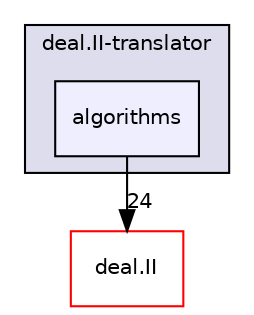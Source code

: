digraph "include/deal.II-translator/algorithms" {
  compound=true
  node [ fontsize="10", fontname="Helvetica"];
  edge [ labelfontsize="10", labelfontname="Helvetica"];
  subgraph clusterdir_386d89ad50a3909c2af5a93b48d2c3ff {
    graph [ bgcolor="#ddddee", pencolor="black", label="deal.II-translator" fontname="Helvetica", fontsize="10", URL="dir_386d89ad50a3909c2af5a93b48d2c3ff.html"]
  dir_82bd2249df614e3fc1b0034abb0e4065 [shape=box, label="algorithms", style="filled", fillcolor="#eeeeff", pencolor="black", URL="dir_82bd2249df614e3fc1b0034abb0e4065.html"];
  }
  dir_ee90d91a514b839c31faec7a1d916f67 [shape=box label="deal.II" fillcolor="white" style="filled" color="red" URL="dir_ee90d91a514b839c31faec7a1d916f67.html"];
  dir_82bd2249df614e3fc1b0034abb0e4065->dir_ee90d91a514b839c31faec7a1d916f67 [headlabel="24", labeldistance=1.5 headhref="dir_000066_000009.html"];
}
